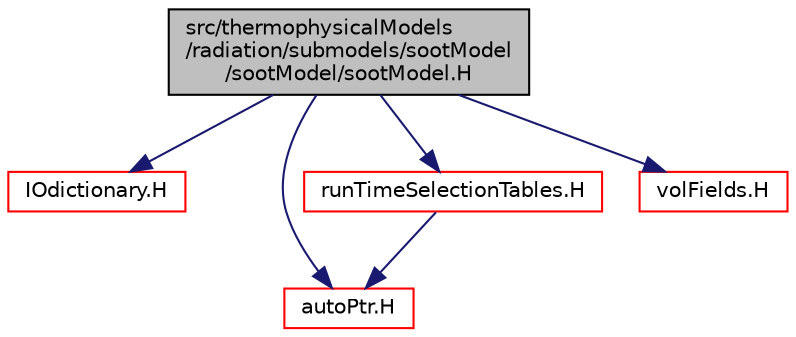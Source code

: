 digraph "src/thermophysicalModels/radiation/submodels/sootModel/sootModel/sootModel.H"
{
  bgcolor="transparent";
  edge [fontname="Helvetica",fontsize="10",labelfontname="Helvetica",labelfontsize="10"];
  node [fontname="Helvetica",fontsize="10",shape=record];
  Node1 [label="src/thermophysicalModels\l/radiation/submodels/sootModel\l/sootModel/sootModel.H",height=0.2,width=0.4,color="black", fillcolor="grey75", style="filled", fontcolor="black"];
  Node1 -> Node2 [color="midnightblue",fontsize="10",style="solid",fontname="Helvetica"];
  Node2 [label="IOdictionary.H",height=0.2,width=0.4,color="red",URL="$a08087.html"];
  Node1 -> Node3 [color="midnightblue",fontsize="10",style="solid",fontname="Helvetica"];
  Node3 [label="autoPtr.H",height=0.2,width=0.4,color="red",URL="$a08784.html"];
  Node1 -> Node4 [color="midnightblue",fontsize="10",style="solid",fontname="Helvetica"];
  Node4 [label="runTimeSelectionTables.H",height=0.2,width=0.4,color="red",URL="$a08170.html",tooltip="Macros to ease declaration of run-time selection tables. "];
  Node4 -> Node3 [color="midnightblue",fontsize="10",style="solid",fontname="Helvetica"];
  Node1 -> Node5 [color="midnightblue",fontsize="10",style="solid",fontname="Helvetica"];
  Node5 [label="volFields.H",height=0.2,width=0.4,color="red",URL="$a05778.html"];
}
